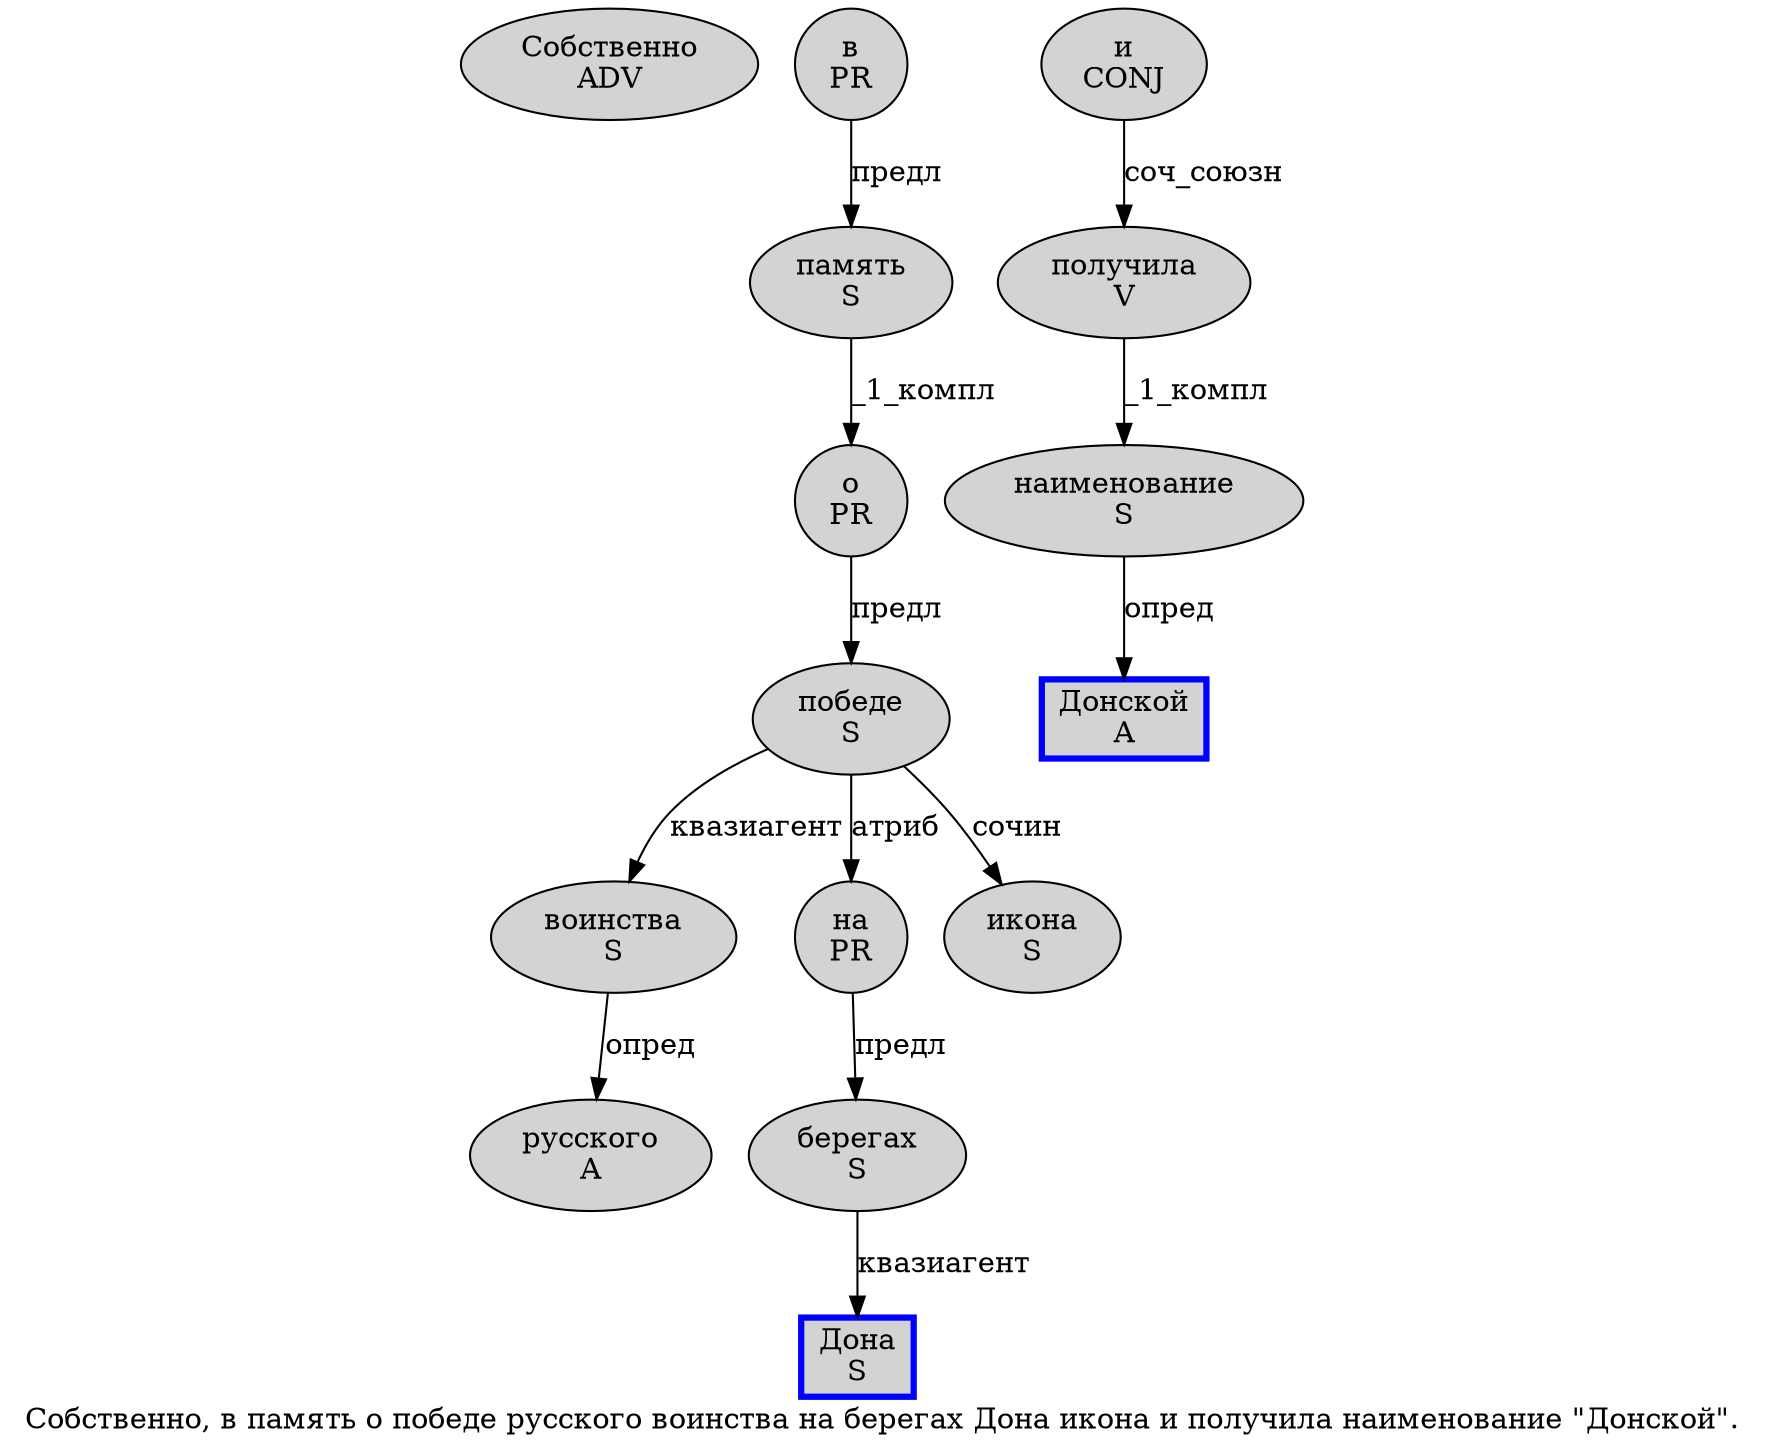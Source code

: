 digraph SENTENCE_931 {
	graph [label="Собственно, в память о победе русского воинства на берегах Дона икона и получила наименование \"Донской\"."]
	node [style=filled]
		0 [label="Собственно
ADV" color="" fillcolor=lightgray penwidth=1 shape=ellipse]
		2 [label="в
PR" color="" fillcolor=lightgray penwidth=1 shape=ellipse]
		3 [label="память
S" color="" fillcolor=lightgray penwidth=1 shape=ellipse]
		4 [label="о
PR" color="" fillcolor=lightgray penwidth=1 shape=ellipse]
		5 [label="победе
S" color="" fillcolor=lightgray penwidth=1 shape=ellipse]
		6 [label="русского
A" color="" fillcolor=lightgray penwidth=1 shape=ellipse]
		7 [label="воинства
S" color="" fillcolor=lightgray penwidth=1 shape=ellipse]
		8 [label="на
PR" color="" fillcolor=lightgray penwidth=1 shape=ellipse]
		9 [label="берегах
S" color="" fillcolor=lightgray penwidth=1 shape=ellipse]
		10 [label="Дона
S" color=blue fillcolor=lightgray penwidth=3 shape=box]
		11 [label="икона
S" color="" fillcolor=lightgray penwidth=1 shape=ellipse]
		12 [label="и
CONJ" color="" fillcolor=lightgray penwidth=1 shape=ellipse]
		13 [label="получила
V" color="" fillcolor=lightgray penwidth=1 shape=ellipse]
		14 [label="наименование
S" color="" fillcolor=lightgray penwidth=1 shape=ellipse]
		16 [label="Донской
A" color=blue fillcolor=lightgray penwidth=3 shape=box]
			13 -> 14 [label="_1_компл"]
			4 -> 5 [label="предл"]
			2 -> 3 [label="предл"]
			12 -> 13 [label="соч_союзн"]
			3 -> 4 [label="_1_компл"]
			9 -> 10 [label="квазиагент"]
			5 -> 7 [label="квазиагент"]
			5 -> 8 [label="атриб"]
			5 -> 11 [label="сочин"]
			8 -> 9 [label="предл"]
			14 -> 16 [label="опред"]
			7 -> 6 [label="опред"]
}
